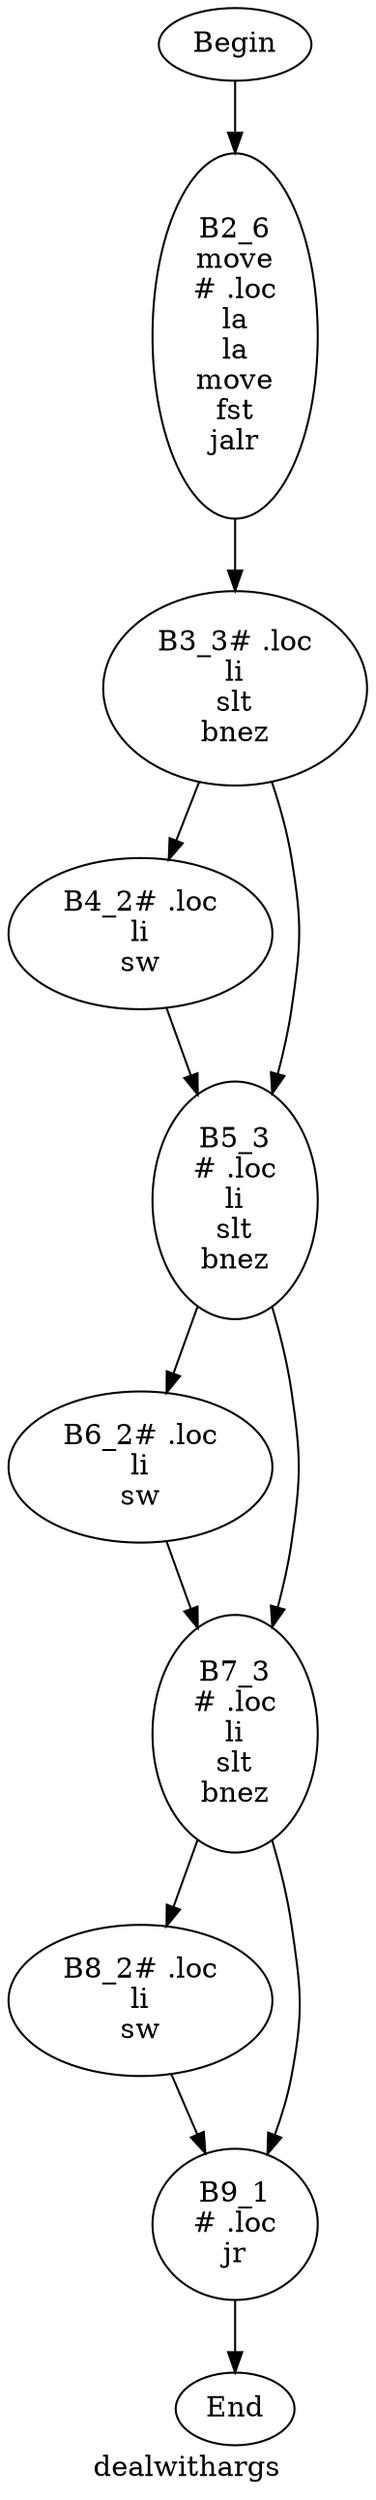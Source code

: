 digraph G{
	label = "dealwithargs"	style = "dashed";
	color = purple;
	Node0 [label = "Begin"];
	Node0 -> {Node2 }
	Node1 [label = "End"];
	Node1 -> {}
	Node2 [label = "B2_6\nmove\n# .loc\nla\nla\nmove\nfst\njalr\n"];
	Node2 -> {Node3 }
	Node3 [label = "B3_3# .loc\nli\nslt\nbnez\n"];
	Node3 -> {Node4 Node5 }
	Node4 [label = "B4_2# .loc\nli\nsw\n"];
	Node4 -> {Node5 }
	Node5 [label = "B5_3\n# .loc\nli\nslt\nbnez\n"];
	Node5 -> {Node6 Node7 }
	Node6 [label = "B6_2# .loc\nli\nsw\n"];
	Node6 -> {Node7 }
	Node7 [label = "B7_3\n# .loc\nli\nslt\nbnez\n"];
	Node7 -> {Node8 Node9 }
	Node8 [label = "B8_2# .loc\nli\nsw\n"];
	Node8 -> {Node9 }
	Node9 [label = "B9_1\n# .loc\njr\n"];
	Node9 -> {Node1 }
}
